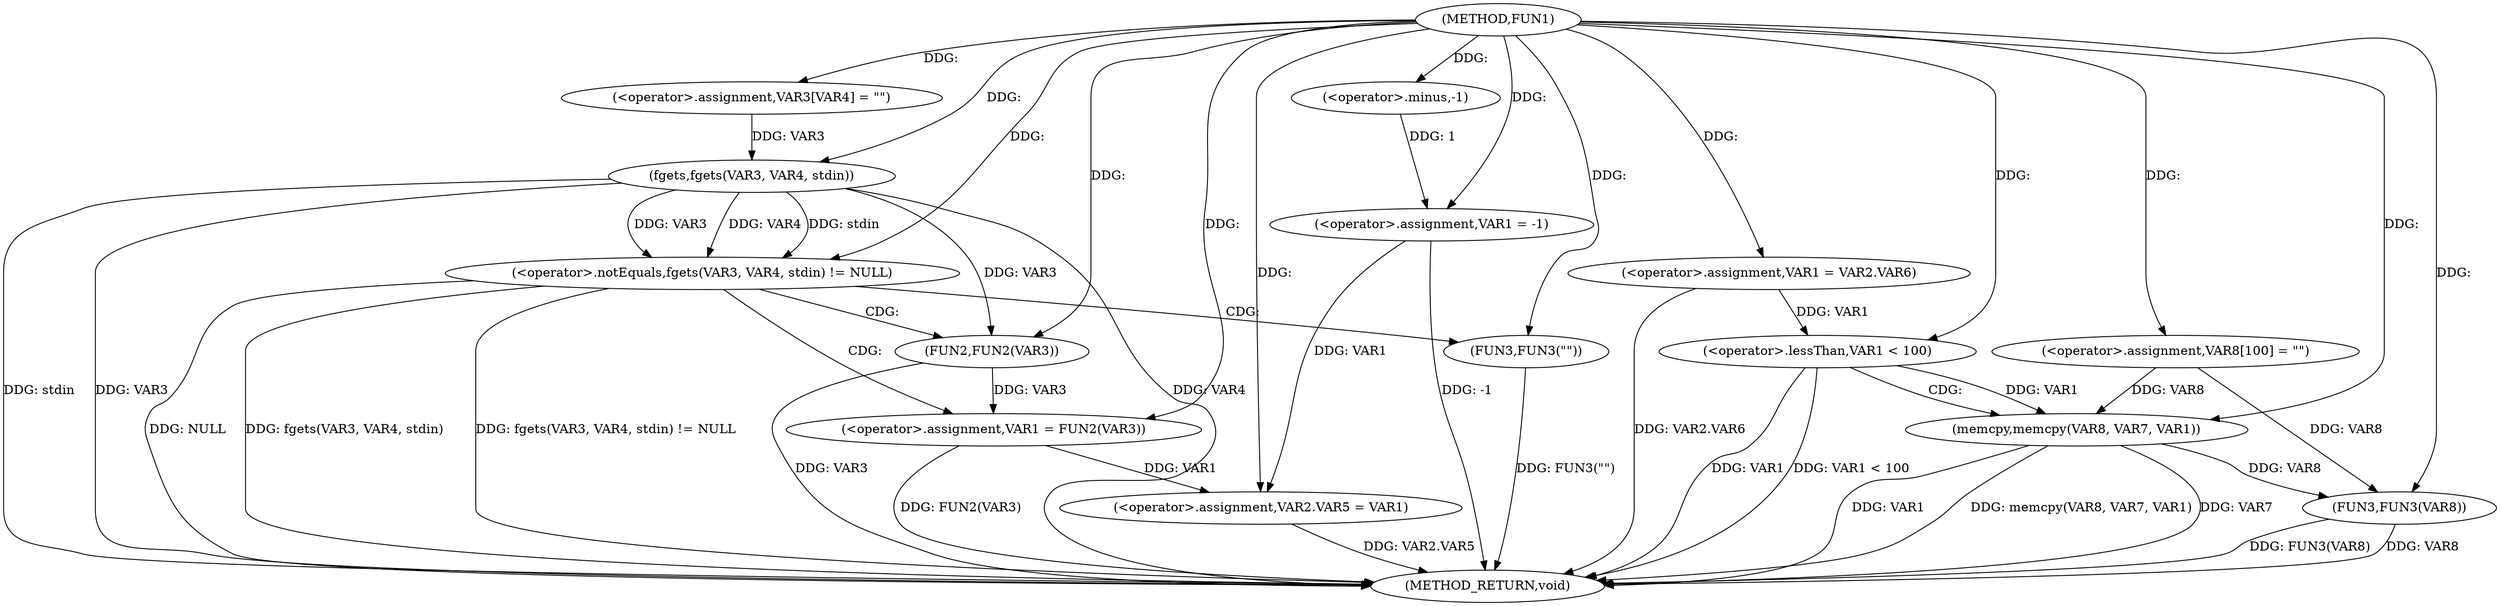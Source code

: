 digraph FUN1 {  
"1000100" [label = "(METHOD,FUN1)" ]
"1000158" [label = "(METHOD_RETURN,void)" ]
"1000104" [label = "(<operator>.assignment,VAR1 = -1)" ]
"1000106" [label = "(<operator>.minus,-1)" ]
"1000110" [label = "(<operator>.assignment,VAR3[VAR4] = \"\")" ]
"1000114" [label = "(<operator>.notEquals,fgets(VAR3, VAR4, stdin) != NULL)" ]
"1000115" [label = "(fgets,fgets(VAR3, VAR4, stdin))" ]
"1000121" [label = "(<operator>.assignment,VAR1 = FUN2(VAR3))" ]
"1000123" [label = "(FUN2,FUN2(VAR3))" ]
"1000127" [label = "(FUN3,FUN3(\"\"))" ]
"1000129" [label = "(<operator>.assignment,VAR2.VAR5 = VAR1)" ]
"1000136" [label = "(<operator>.assignment,VAR1 = VAR2.VAR6)" ]
"1000144" [label = "(<operator>.assignment,VAR8[100] = \"\")" ]
"1000148" [label = "(<operator>.lessThan,VAR1 < 100)" ]
"1000152" [label = "(memcpy,memcpy(VAR8, VAR7, VAR1))" ]
"1000156" [label = "(FUN3,FUN3(VAR8))" ]
  "1000115" -> "1000158"  [ label = "DDG: VAR4"] 
  "1000129" -> "1000158"  [ label = "DDG: VAR2.VAR5"] 
  "1000156" -> "1000158"  [ label = "DDG: VAR8"] 
  "1000114" -> "1000158"  [ label = "DDG: fgets(VAR3, VAR4, stdin) != NULL"] 
  "1000121" -> "1000158"  [ label = "DDG: FUN2(VAR3)"] 
  "1000152" -> "1000158"  [ label = "DDG: memcpy(VAR8, VAR7, VAR1)"] 
  "1000127" -> "1000158"  [ label = "DDG: FUN3(\"\")"] 
  "1000115" -> "1000158"  [ label = "DDG: stdin"] 
  "1000152" -> "1000158"  [ label = "DDG: VAR7"] 
  "1000114" -> "1000158"  [ label = "DDG: NULL"] 
  "1000115" -> "1000158"  [ label = "DDG: VAR3"] 
  "1000104" -> "1000158"  [ label = "DDG: -1"] 
  "1000123" -> "1000158"  [ label = "DDG: VAR3"] 
  "1000152" -> "1000158"  [ label = "DDG: VAR1"] 
  "1000114" -> "1000158"  [ label = "DDG: fgets(VAR3, VAR4, stdin)"] 
  "1000148" -> "1000158"  [ label = "DDG: VAR1"] 
  "1000148" -> "1000158"  [ label = "DDG: VAR1 < 100"] 
  "1000156" -> "1000158"  [ label = "DDG: FUN3(VAR8)"] 
  "1000136" -> "1000158"  [ label = "DDG: VAR2.VAR6"] 
  "1000106" -> "1000104"  [ label = "DDG: 1"] 
  "1000100" -> "1000104"  [ label = "DDG: "] 
  "1000100" -> "1000106"  [ label = "DDG: "] 
  "1000100" -> "1000110"  [ label = "DDG: "] 
  "1000115" -> "1000114"  [ label = "DDG: VAR3"] 
  "1000115" -> "1000114"  [ label = "DDG: VAR4"] 
  "1000115" -> "1000114"  [ label = "DDG: stdin"] 
  "1000110" -> "1000115"  [ label = "DDG: VAR3"] 
  "1000100" -> "1000115"  [ label = "DDG: "] 
  "1000100" -> "1000114"  [ label = "DDG: "] 
  "1000123" -> "1000121"  [ label = "DDG: VAR3"] 
  "1000100" -> "1000121"  [ label = "DDG: "] 
  "1000115" -> "1000123"  [ label = "DDG: VAR3"] 
  "1000100" -> "1000123"  [ label = "DDG: "] 
  "1000100" -> "1000127"  [ label = "DDG: "] 
  "1000104" -> "1000129"  [ label = "DDG: VAR1"] 
  "1000121" -> "1000129"  [ label = "DDG: VAR1"] 
  "1000100" -> "1000129"  [ label = "DDG: "] 
  "1000100" -> "1000136"  [ label = "DDG: "] 
  "1000100" -> "1000144"  [ label = "DDG: "] 
  "1000136" -> "1000148"  [ label = "DDG: VAR1"] 
  "1000100" -> "1000148"  [ label = "DDG: "] 
  "1000144" -> "1000152"  [ label = "DDG: VAR8"] 
  "1000100" -> "1000152"  [ label = "DDG: "] 
  "1000148" -> "1000152"  [ label = "DDG: VAR1"] 
  "1000152" -> "1000156"  [ label = "DDG: VAR8"] 
  "1000144" -> "1000156"  [ label = "DDG: VAR8"] 
  "1000100" -> "1000156"  [ label = "DDG: "] 
  "1000114" -> "1000121"  [ label = "CDG: "] 
  "1000114" -> "1000123"  [ label = "CDG: "] 
  "1000114" -> "1000127"  [ label = "CDG: "] 
  "1000148" -> "1000152"  [ label = "CDG: "] 
}
